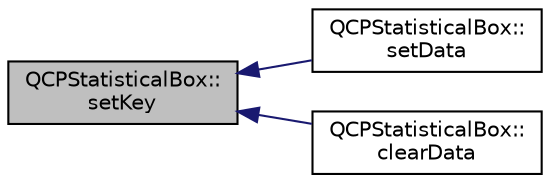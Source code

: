 digraph "QCPStatisticalBox::setKey"
{
  edge [fontname="Helvetica",fontsize="10",labelfontname="Helvetica",labelfontsize="10"];
  node [fontname="Helvetica",fontsize="10",shape=record];
  rankdir="LR";
  Node217 [label="QCPStatisticalBox::\lsetKey",height=0.2,width=0.4,color="black", fillcolor="grey75", style="filled", fontcolor="black"];
  Node217 -> Node218 [dir="back",color="midnightblue",fontsize="10",style="solid",fontname="Helvetica"];
  Node218 [label="QCPStatisticalBox::\lsetData",height=0.2,width=0.4,color="black", fillcolor="white", style="filled",URL="$de/d8d/class_q_c_p_statistical_box.html#adf50c57b635edb12470c0e4a986aff37"];
  Node217 -> Node219 [dir="back",color="midnightblue",fontsize="10",style="solid",fontname="Helvetica"];
  Node219 [label="QCPStatisticalBox::\lclearData",height=0.2,width=0.4,color="black", fillcolor="white", style="filled",URL="$de/d8d/class_q_c_p_statistical_box.html#a19112994449df0c20287858436cc68e3"];
}
